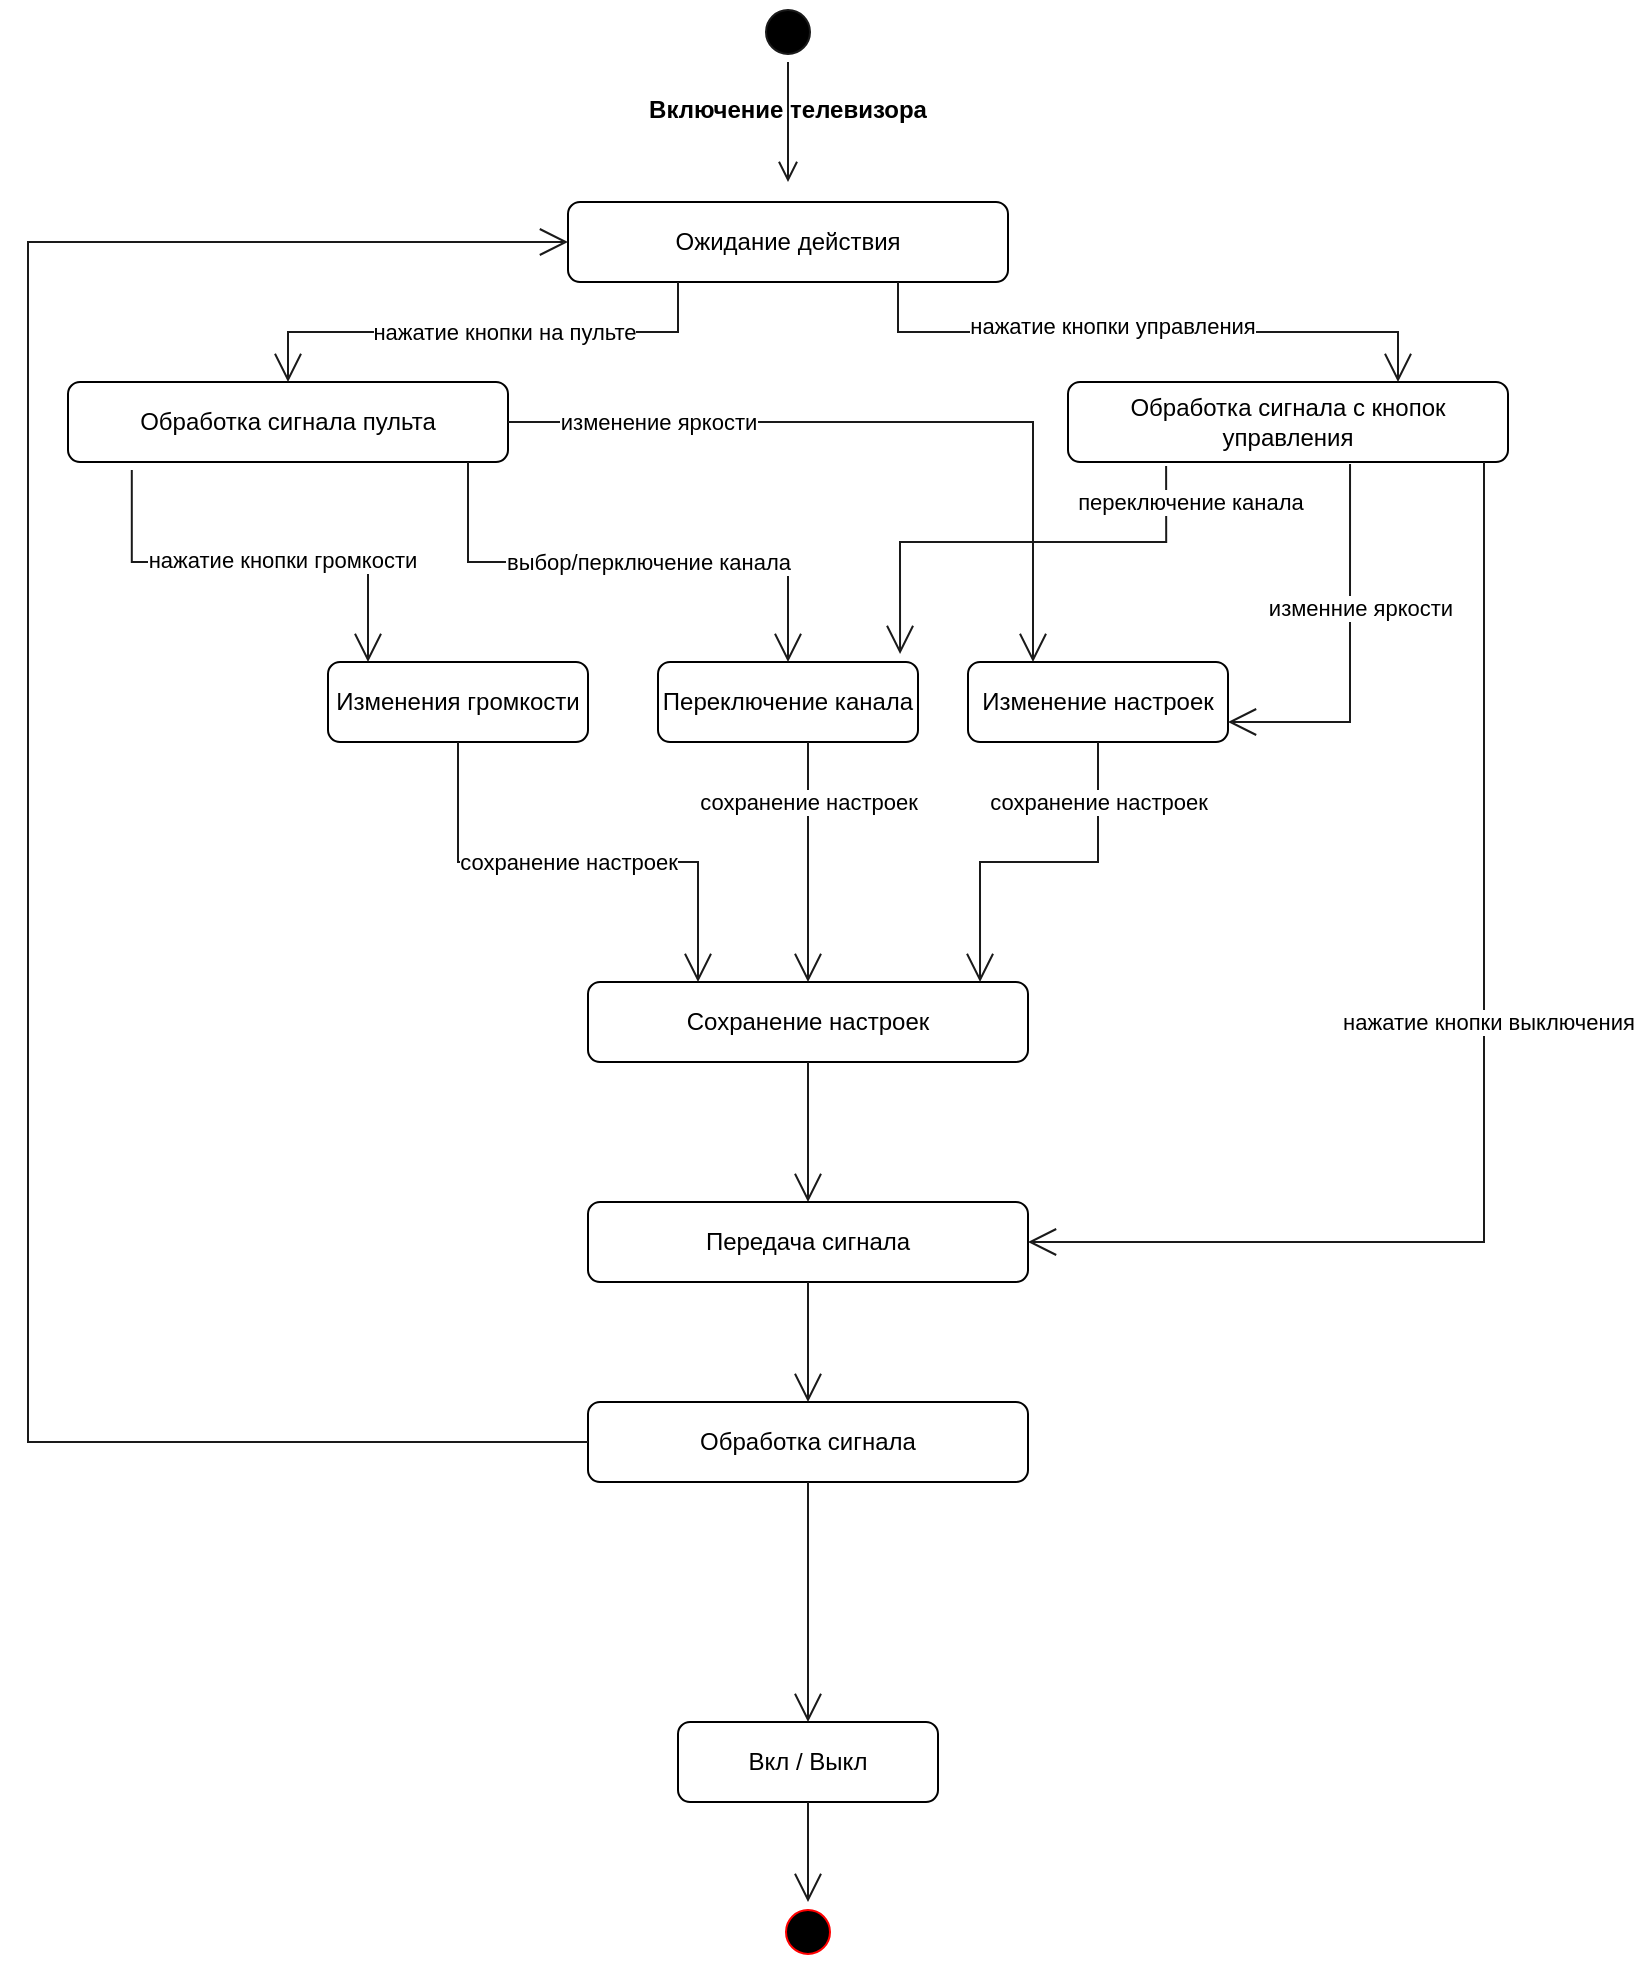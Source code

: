 <mxfile version="16.6.6" type="device"><diagram id="T9W0PHJ1Cb-bw2liIhHa" name="Page-1"><mxGraphModel dx="1422" dy="1862" grid="1" gridSize="10" guides="1" tooltips="1" connect="1" arrows="1" fold="1" page="1" pageScale="1" pageWidth="850" pageHeight="1100" math="0" shadow="0"><root><mxCell id="0"/><mxCell id="1" parent="0"/><mxCell id="MoaSY56MZVEZOWyKfzaw-1" value="Ожидание действия" style="rounded=1;whiteSpace=wrap;html=1;" vertex="1" parent="1"><mxGeometry x="300" y="70" width="220" height="40" as="geometry"/></mxCell><mxCell id="MoaSY56MZVEZOWyKfzaw-2" value="Сохранение настроек" style="rounded=1;whiteSpace=wrap;html=1;" vertex="1" parent="1"><mxGeometry x="310" y="460" width="220" height="40" as="geometry"/></mxCell><mxCell id="MoaSY56MZVEZOWyKfzaw-4" value="Изменения громкости" style="rounded=1;whiteSpace=wrap;html=1;" vertex="1" parent="1"><mxGeometry x="180" y="300" width="130" height="40" as="geometry"/></mxCell><mxCell id="MoaSY56MZVEZOWyKfzaw-5" value="Обработка сигнала с кнопок управления" style="rounded=1;whiteSpace=wrap;html=1;" vertex="1" parent="1"><mxGeometry x="550" y="160" width="220" height="40" as="geometry"/></mxCell><mxCell id="MoaSY56MZVEZOWyKfzaw-6" value="Обработка сигнала пульта" style="rounded=1;whiteSpace=wrap;html=1;" vertex="1" parent="1"><mxGeometry x="50" y="160" width="220" height="40" as="geometry"/></mxCell><mxCell id="MoaSY56MZVEZOWyKfzaw-7" value="Переключение канала" style="rounded=1;whiteSpace=wrap;html=1;" vertex="1" parent="1"><mxGeometry x="345" y="300" width="130" height="40" as="geometry"/></mxCell><mxCell id="MoaSY56MZVEZOWyKfzaw-8" value="Вкл / Выкл" style="rounded=1;whiteSpace=wrap;html=1;" vertex="1" parent="1"><mxGeometry x="355" y="830" width="130" height="40" as="geometry"/></mxCell><mxCell id="MoaSY56MZVEZOWyKfzaw-9" value="Изменение настроек" style="rounded=1;whiteSpace=wrap;html=1;" vertex="1" parent="1"><mxGeometry x="500" y="300" width="130" height="40" as="geometry"/></mxCell><mxCell id="MoaSY56MZVEZOWyKfzaw-11" value="" style="ellipse;html=1;shape=startState;fillColor=#000000;strokeColor=#1A1A1A;" vertex="1" parent="1"><mxGeometry x="395" y="-30" width="30" height="30" as="geometry"/></mxCell><mxCell id="MoaSY56MZVEZOWyKfzaw-12" value="" style="edgeStyle=orthogonalEdgeStyle;html=1;verticalAlign=bottom;endArrow=open;endSize=8;strokeColor=#1A1A1A;rounded=0;" edge="1" source="MoaSY56MZVEZOWyKfzaw-11" parent="1"><mxGeometry relative="1" as="geometry"><mxPoint x="410" y="60" as="targetPoint"/></mxGeometry></mxCell><mxCell id="MoaSY56MZVEZOWyKfzaw-13" value="Включение телевизора" style="text;align=center;fontStyle=1;verticalAlign=middle;spacingLeft=3;spacingRight=3;strokeColor=none;rotatable=0;points=[[0,0.5],[1,0.5]];portConstraint=eastwest;" vertex="1" parent="1"><mxGeometry x="370" y="10" width="80" height="26" as="geometry"/></mxCell><mxCell id="MoaSY56MZVEZOWyKfzaw-20" value="" style="endArrow=open;endFill=1;endSize=12;html=1;rounded=0;strokeColor=#1A1A1A;exitX=0.25;exitY=1;exitDx=0;exitDy=0;entryX=0.5;entryY=0;entryDx=0;entryDy=0;edgeStyle=orthogonalEdgeStyle;" edge="1" parent="1" source="MoaSY56MZVEZOWyKfzaw-1" target="MoaSY56MZVEZOWyKfzaw-6"><mxGeometry width="160" relative="1" as="geometry"><mxPoint x="380" y="150" as="sourcePoint"/><mxPoint x="540" y="150" as="targetPoint"/></mxGeometry></mxCell><mxCell id="MoaSY56MZVEZOWyKfzaw-22" value="нажатие кнопки на пульте" style="edgeLabel;html=1;align=center;verticalAlign=middle;resizable=0;points=[];" vertex="1" connectable="0" parent="MoaSY56MZVEZOWyKfzaw-20"><mxGeometry x="-0.086" relative="1" as="geometry"><mxPoint as="offset"/></mxGeometry></mxCell><mxCell id="MoaSY56MZVEZOWyKfzaw-21" value="" style="endArrow=open;endFill=1;endSize=12;html=1;rounded=0;strokeColor=#1A1A1A;exitX=0.75;exitY=1;exitDx=0;exitDy=0;entryX=0.75;entryY=0;entryDx=0;entryDy=0;edgeStyle=orthogonalEdgeStyle;" edge="1" parent="1" source="MoaSY56MZVEZOWyKfzaw-1" target="MoaSY56MZVEZOWyKfzaw-5"><mxGeometry width="160" relative="1" as="geometry"><mxPoint x="365" y="120" as="sourcePoint"/><mxPoint x="170" y="170" as="targetPoint"/></mxGeometry></mxCell><mxCell id="MoaSY56MZVEZOWyKfzaw-23" value="нажатие кнопки управления" style="edgeLabel;html=1;align=center;verticalAlign=middle;resizable=0;points=[];" vertex="1" connectable="0" parent="MoaSY56MZVEZOWyKfzaw-21"><mxGeometry x="-0.12" y="3" relative="1" as="geometry"><mxPoint as="offset"/></mxGeometry></mxCell><mxCell id="MoaSY56MZVEZOWyKfzaw-26" value="" style="endArrow=open;endFill=1;endSize=12;html=1;rounded=0;strokeColor=#1A1A1A;exitX=0.145;exitY=1.1;exitDx=0;exitDy=0;edgeStyle=orthogonalEdgeStyle;exitPerimeter=0;" edge="1" parent="1" source="MoaSY56MZVEZOWyKfzaw-6"><mxGeometry width="160" relative="1" as="geometry"><mxPoint x="110" y="240" as="sourcePoint"/><mxPoint x="200" y="300" as="targetPoint"/><Array as="points"><mxPoint x="82" y="250"/><mxPoint x="200" y="250"/></Array></mxGeometry></mxCell><mxCell id="MoaSY56MZVEZOWyKfzaw-31" value="нажатие кнопки громкости" style="edgeLabel;html=1;align=center;verticalAlign=middle;resizable=0;points=[];" vertex="1" connectable="0" parent="MoaSY56MZVEZOWyKfzaw-26"><mxGeometry x="0.131" y="1" relative="1" as="geometry"><mxPoint as="offset"/></mxGeometry></mxCell><mxCell id="MoaSY56MZVEZOWyKfzaw-27" value="" style="endArrow=open;endFill=1;endSize=12;html=1;rounded=0;strokeColor=#1A1A1A;edgeStyle=orthogonalEdgeStyle;" edge="1" parent="1" target="MoaSY56MZVEZOWyKfzaw-7"><mxGeometry width="160" relative="1" as="geometry"><mxPoint x="250" y="200" as="sourcePoint"/><mxPoint x="255" y="310" as="targetPoint"/><Array as="points"><mxPoint x="250" y="200"/><mxPoint x="250" y="250"/><mxPoint x="410" y="250"/></Array></mxGeometry></mxCell><mxCell id="MoaSY56MZVEZOWyKfzaw-32" value="выбор/перключение канала" style="edgeLabel;html=1;align=center;verticalAlign=middle;resizable=0;points=[];" vertex="1" connectable="0" parent="MoaSY56MZVEZOWyKfzaw-27"><mxGeometry x="-0.169" y="-3" relative="1" as="geometry"><mxPoint x="32" y="-3" as="offset"/></mxGeometry></mxCell><mxCell id="MoaSY56MZVEZOWyKfzaw-28" value="" style="endArrow=open;endFill=1;endSize=12;html=1;rounded=0;strokeColor=#1A1A1A;exitX=1;exitY=0.5;exitDx=0;exitDy=0;entryX=0.25;entryY=0;entryDx=0;entryDy=0;edgeStyle=orthogonalEdgeStyle;" edge="1" parent="1" source="MoaSY56MZVEZOWyKfzaw-6" target="MoaSY56MZVEZOWyKfzaw-9"><mxGeometry width="160" relative="1" as="geometry"><mxPoint x="180" y="220" as="sourcePoint"/><mxPoint x="265" y="320" as="targetPoint"/></mxGeometry></mxCell><mxCell id="MoaSY56MZVEZOWyKfzaw-33" value="изменение яркости" style="edgeLabel;html=1;align=center;verticalAlign=middle;resizable=0;points=[];" vertex="1" connectable="0" parent="MoaSY56MZVEZOWyKfzaw-28"><mxGeometry x="-0.09" y="4" relative="1" as="geometry"><mxPoint x="-99" y="4" as="offset"/></mxGeometry></mxCell><mxCell id="MoaSY56MZVEZOWyKfzaw-29" value="" style="endArrow=open;endFill=1;endSize=12;html=1;rounded=0;strokeColor=#1A1A1A;exitX=0.223;exitY=1.05;exitDx=0;exitDy=0;entryX=0.931;entryY=-0.1;entryDx=0;entryDy=0;edgeStyle=orthogonalEdgeStyle;entryPerimeter=0;exitPerimeter=0;" edge="1" parent="1" source="MoaSY56MZVEZOWyKfzaw-5" target="MoaSY56MZVEZOWyKfzaw-7"><mxGeometry width="160" relative="1" as="geometry"><mxPoint x="190" y="230" as="sourcePoint"/><mxPoint x="275" y="330" as="targetPoint"/><Array as="points"><mxPoint x="599" y="240"/><mxPoint x="466" y="240"/></Array></mxGeometry></mxCell><mxCell id="MoaSY56MZVEZOWyKfzaw-39" value="переключение канала" style="edgeLabel;html=1;align=center;verticalAlign=middle;resizable=0;points=[];" vertex="1" connectable="0" parent="MoaSY56MZVEZOWyKfzaw-29"><mxGeometry x="-0.212" y="-1" relative="1" as="geometry"><mxPoint x="63" y="-19" as="offset"/></mxGeometry></mxCell><mxCell id="MoaSY56MZVEZOWyKfzaw-30" value="" style="endArrow=open;endFill=1;endSize=12;html=1;rounded=0;strokeColor=#1A1A1A;edgeStyle=orthogonalEdgeStyle;exitX=0.641;exitY=1.025;exitDx=0;exitDy=0;exitPerimeter=0;" edge="1" parent="1" source="MoaSY56MZVEZOWyKfzaw-5"><mxGeometry width="160" relative="1" as="geometry"><mxPoint x="720" y="240" as="sourcePoint"/><mxPoint x="630" y="330" as="targetPoint"/><Array as="points"><mxPoint x="691" y="330"/></Array></mxGeometry></mxCell><mxCell id="MoaSY56MZVEZOWyKfzaw-38" value="изменние яркости" style="edgeLabel;html=1;align=center;verticalAlign=middle;resizable=0;points=[];" vertex="1" connectable="0" parent="MoaSY56MZVEZOWyKfzaw-30"><mxGeometry x="-0.241" y="5" relative="1" as="geometry"><mxPoint as="offset"/></mxGeometry></mxCell><mxCell id="MoaSY56MZVEZOWyKfzaw-36" value="" style="endArrow=open;endFill=1;endSize=12;html=1;rounded=0;strokeColor=#1A1A1A;exitX=0.5;exitY=1;exitDx=0;exitDy=0;entryX=0.25;entryY=0;entryDx=0;entryDy=0;edgeStyle=orthogonalEdgeStyle;" edge="1" parent="1" source="MoaSY56MZVEZOWyKfzaw-4" target="MoaSY56MZVEZOWyKfzaw-2"><mxGeometry width="160" relative="1" as="geometry"><mxPoint x="210" y="250" as="sourcePoint"/><mxPoint x="295" y="350" as="targetPoint"/></mxGeometry></mxCell><mxCell id="MoaSY56MZVEZOWyKfzaw-43" value="сохранение настроек" style="edgeLabel;html=1;align=center;verticalAlign=middle;resizable=0;points=[];" vertex="1" connectable="0" parent="MoaSY56MZVEZOWyKfzaw-36"><mxGeometry x="-0.608" y="4" relative="1" as="geometry"><mxPoint x="51" y="13" as="offset"/></mxGeometry></mxCell><mxCell id="MoaSY56MZVEZOWyKfzaw-37" value="" style="endArrow=open;endFill=1;endSize=12;html=1;rounded=0;strokeColor=#1A1A1A;entryX=0.5;entryY=0;entryDx=0;entryDy=0;edgeStyle=orthogonalEdgeStyle;" edge="1" parent="1" target="MoaSY56MZVEZOWyKfzaw-2"><mxGeometry width="160" relative="1" as="geometry"><mxPoint x="420" y="340" as="sourcePoint"/><mxPoint x="305" y="360" as="targetPoint"/><Array as="points"><mxPoint x="420" y="340"/></Array></mxGeometry></mxCell><mxCell id="MoaSY56MZVEZOWyKfzaw-42" value="сохранение настроек" style="edgeLabel;html=1;align=center;verticalAlign=middle;resizable=0;points=[];" vertex="1" connectable="0" parent="MoaSY56MZVEZOWyKfzaw-37"><mxGeometry x="-0.167" y="-4" relative="1" as="geometry"><mxPoint x="4" y="-20" as="offset"/></mxGeometry></mxCell><mxCell id="MoaSY56MZVEZOWyKfzaw-40" value="" style="endArrow=open;endFill=1;endSize=12;html=1;rounded=0;strokeColor=#1A1A1A;exitX=0.5;exitY=1;exitDx=0;exitDy=0;entryX=0.891;entryY=0;entryDx=0;entryDy=0;edgeStyle=orthogonalEdgeStyle;entryPerimeter=0;" edge="1" parent="1" source="MoaSY56MZVEZOWyKfzaw-9" target="MoaSY56MZVEZOWyKfzaw-2"><mxGeometry width="160" relative="1" as="geometry"><mxPoint x="230" y="270" as="sourcePoint"/><mxPoint x="315" y="370" as="targetPoint"/></mxGeometry></mxCell><mxCell id="MoaSY56MZVEZOWyKfzaw-41" value="сохранение настроек" style="edgeLabel;html=1;align=center;verticalAlign=middle;resizable=0;points=[];" vertex="1" connectable="0" parent="MoaSY56MZVEZOWyKfzaw-40"><mxGeometry x="-0.453" relative="1" as="geometry"><mxPoint y="-19" as="offset"/></mxGeometry></mxCell><mxCell id="MoaSY56MZVEZOWyKfzaw-46" value="" style="endArrow=open;endFill=1;endSize=12;html=1;rounded=0;strokeColor=#1A1A1A;entryX=1;entryY=0.5;entryDx=0;entryDy=0;edgeStyle=orthogonalEdgeStyle;" edge="1" parent="1" target="MoaSY56MZVEZOWyKfzaw-54"><mxGeometry width="160" relative="1" as="geometry"><mxPoint x="758" y="200" as="sourcePoint"/><mxPoint x="540" y="540" as="targetPoint"/><Array as="points"><mxPoint x="758" y="590"/></Array></mxGeometry></mxCell><mxCell id="MoaSY56MZVEZOWyKfzaw-52" value="нажатие кнопки выключения" style="edgeLabel;html=1;align=center;verticalAlign=middle;resizable=0;points=[];" vertex="1" connectable="0" parent="MoaSY56MZVEZOWyKfzaw-46"><mxGeometry x="0.356" y="4" relative="1" as="geometry"><mxPoint x="31" y="-114" as="offset"/></mxGeometry></mxCell><mxCell id="MoaSY56MZVEZOWyKfzaw-47" value="" style="ellipse;html=1;shape=startState;fillColor=#000000;strokeColor=#ff0000;" vertex="1" parent="1"><mxGeometry x="405" y="920" width="30" height="30" as="geometry"/></mxCell><mxCell id="MoaSY56MZVEZOWyKfzaw-51" value="" style="endArrow=open;endFill=1;endSize=12;html=1;rounded=0;strokeColor=#1A1A1A;exitX=0.5;exitY=1;exitDx=0;exitDy=0;" edge="1" parent="1" source="MoaSY56MZVEZOWyKfzaw-8" target="MoaSY56MZVEZOWyKfzaw-47"><mxGeometry width="160" relative="1" as="geometry"><mxPoint x="380" y="540" as="sourcePoint"/><mxPoint x="540" y="540" as="targetPoint"/></mxGeometry></mxCell><mxCell id="MoaSY56MZVEZOWyKfzaw-53" value="" style="endArrow=open;endFill=1;endSize=12;html=1;rounded=0;strokeColor=#1A1A1A;exitX=0.5;exitY=1;exitDx=0;exitDy=0;entryX=0.5;entryY=0;entryDx=0;entryDy=0;" edge="1" parent="1" source="MoaSY56MZVEZOWyKfzaw-2" target="MoaSY56MZVEZOWyKfzaw-54"><mxGeometry width="160" relative="1" as="geometry"><mxPoint x="370" y="640" as="sourcePoint"/><mxPoint x="420" y="620" as="targetPoint"/></mxGeometry></mxCell><mxCell id="MoaSY56MZVEZOWyKfzaw-54" value="Передача сигнала" style="rounded=1;whiteSpace=wrap;html=1;" vertex="1" parent="1"><mxGeometry x="310" y="570" width="220" height="40" as="geometry"/></mxCell><mxCell id="MoaSY56MZVEZOWyKfzaw-55" value="Обработка сигнала" style="rounded=1;whiteSpace=wrap;html=1;" vertex="1" parent="1"><mxGeometry x="310" y="670" width="220" height="40" as="geometry"/></mxCell><mxCell id="MoaSY56MZVEZOWyKfzaw-56" value="" style="endArrow=open;endFill=1;endSize=12;html=1;rounded=0;strokeColor=#1A1A1A;exitX=0.5;exitY=1;exitDx=0;exitDy=0;entryX=0.5;entryY=0;entryDx=0;entryDy=0;" edge="1" parent="1" source="MoaSY56MZVEZOWyKfzaw-54" target="MoaSY56MZVEZOWyKfzaw-55"><mxGeometry width="160" relative="1" as="geometry"><mxPoint x="424" y="620" as="sourcePoint"/><mxPoint x="424" y="690" as="targetPoint"/></mxGeometry></mxCell><mxCell id="MoaSY56MZVEZOWyKfzaw-57" value="" style="endArrow=open;endFill=1;endSize=12;html=1;rounded=0;strokeColor=#1A1A1A;exitX=0.5;exitY=1;exitDx=0;exitDy=0;entryX=0.5;entryY=0;entryDx=0;entryDy=0;" edge="1" parent="1" source="MoaSY56MZVEZOWyKfzaw-55" target="MoaSY56MZVEZOWyKfzaw-8"><mxGeometry width="160" relative="1" as="geometry"><mxPoint x="370" y="540" as="sourcePoint"/><mxPoint x="420" y="830" as="targetPoint"/></mxGeometry></mxCell><mxCell id="MoaSY56MZVEZOWyKfzaw-58" value="" style="endArrow=open;endFill=1;endSize=12;html=1;rounded=0;strokeColor=#1A1A1A;exitX=0;exitY=0.5;exitDx=0;exitDy=0;edgeStyle=orthogonalEdgeStyle;entryX=0;entryY=0.5;entryDx=0;entryDy=0;" edge="1" parent="1" source="MoaSY56MZVEZOWyKfzaw-55" target="MoaSY56MZVEZOWyKfzaw-1"><mxGeometry width="160" relative="1" as="geometry"><mxPoint x="100" y="670" as="sourcePoint"/><mxPoint x="40" y="-4" as="targetPoint"/><Array as="points"><mxPoint x="30" y="690"/><mxPoint x="30" y="90"/></Array></mxGeometry></mxCell></root></mxGraphModel></diagram></mxfile>